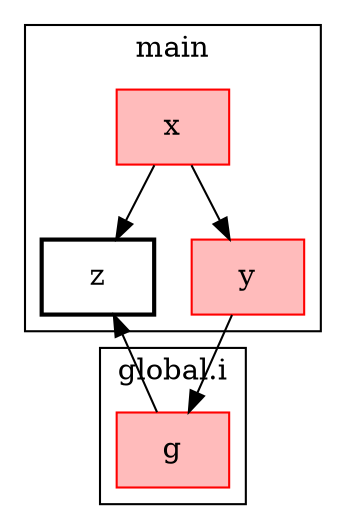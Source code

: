 digraph G {
  cp2 [label=<z>, shape=box, style="bold", ];
  cp3 [label=<g>, shape=box, fillcolor="#FFBBBB", color="#FF0000",
       style="filled", ];
  cp5 [label=<x>, shape=box, fillcolor="#FFBBBB", color="#FF0000",
       style="filled", ];
  cp7 [label=<y>, shape=box, fillcolor="#FFBBBB", color="#FF0000",
       style="filled", ];
  
  subgraph cluster_cs_1 { label=<main>; cp7;cp5;cp2;
     };
  subgraph cluster_file_1 { label=<global.i>; cp3;
     };
  
  cp3 -> cp2;
  cp5 -> cp2;
  cp5 -> cp7;
  cp7 -> cp3;
  
  }